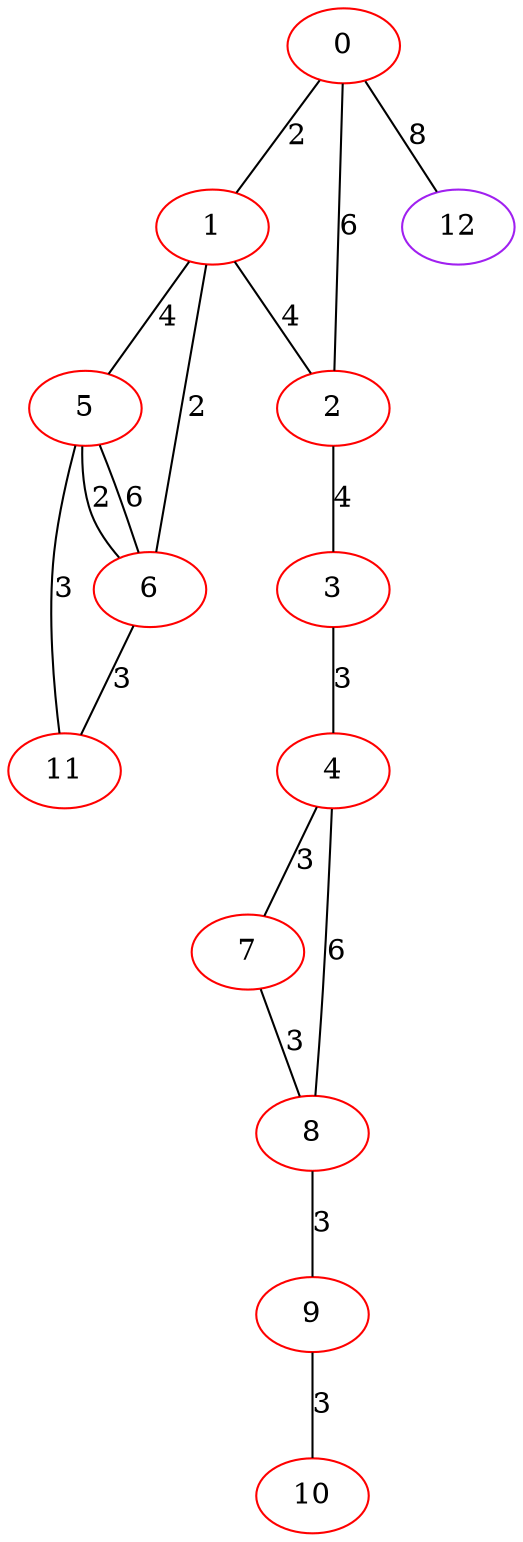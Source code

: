 graph "" {
0 [color=red, weight=1];
1 [color=red, weight=1];
2 [color=red, weight=1];
3 [color=red, weight=1];
4 [color=red, weight=1];
5 [color=red, weight=1];
6 [color=red, weight=1];
7 [color=red, weight=1];
8 [color=red, weight=1];
9 [color=red, weight=1];
10 [color=red, weight=1];
11 [color=red, weight=1];
12 [color=purple, weight=4];
0 -- 1  [key=0, label=2];
0 -- 2  [key=0, label=6];
0 -- 12  [key=0, label=8];
1 -- 2  [key=0, label=4];
1 -- 5  [key=0, label=4];
1 -- 6  [key=0, label=2];
2 -- 3  [key=0, label=4];
3 -- 4  [key=0, label=3];
4 -- 8  [key=0, label=6];
4 -- 7  [key=0, label=3];
5 -- 11  [key=0, label=3];
5 -- 6  [key=0, label=6];
5 -- 6  [key=1, label=2];
6 -- 11  [key=0, label=3];
7 -- 8  [key=0, label=3];
8 -- 9  [key=0, label=3];
9 -- 10  [key=0, label=3];
}
